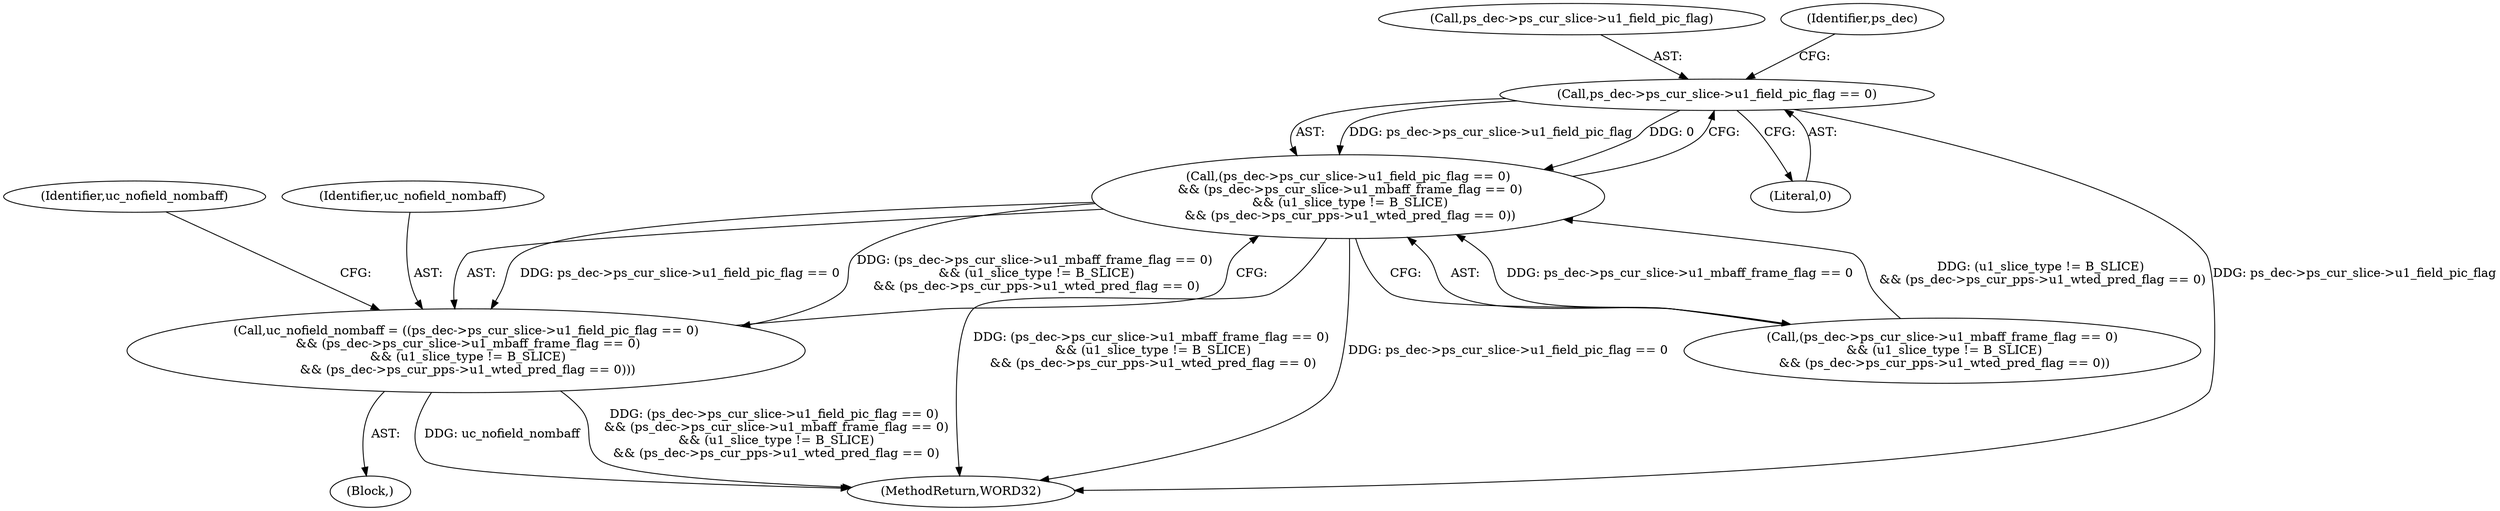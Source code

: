 digraph "0_Android_9a00f562a612d56e7b2b989d168647db900ba6cf_0@pointer" {
"1001728" [label="(Call,ps_dec->ps_cur_slice->u1_field_pic_flag == 0)"];
"1001727" [label="(Call,(ps_dec->ps_cur_slice->u1_field_pic_flag == 0)\n && (ps_dec->ps_cur_slice->u1_mbaff_frame_flag == 0)\n && (u1_slice_type != B_SLICE)\n && (ps_dec->ps_cur_pps->u1_wted_pred_flag == 0))"];
"1001725" [label="(Call,uc_nofield_nombaff = ((ps_dec->ps_cur_slice->u1_field_pic_flag == 0)\n && (ps_dec->ps_cur_slice->u1_mbaff_frame_flag == 0)\n && (u1_slice_type != B_SLICE)\n && (ps_dec->ps_cur_pps->u1_wted_pred_flag == 0)))"];
"1001734" [label="(Literal,0)"];
"1002568" [label="(MethodReturn,WORD32)"];
"1001723" [label="(Block,)"];
"1001728" [label="(Call,ps_dec->ps_cur_slice->u1_field_pic_flag == 0)"];
"1001755" [label="(Identifier,uc_nofield_nombaff)"];
"1001726" [label="(Identifier,uc_nofield_nombaff)"];
"1001729" [label="(Call,ps_dec->ps_cur_slice->u1_field_pic_flag)"];
"1001727" [label="(Call,(ps_dec->ps_cur_slice->u1_field_pic_flag == 0)\n && (ps_dec->ps_cur_slice->u1_mbaff_frame_flag == 0)\n && (u1_slice_type != B_SLICE)\n && (ps_dec->ps_cur_pps->u1_wted_pred_flag == 0))"];
"1001735" [label="(Call,(ps_dec->ps_cur_slice->u1_mbaff_frame_flag == 0)\n && (u1_slice_type != B_SLICE)\n && (ps_dec->ps_cur_pps->u1_wted_pred_flag == 0))"];
"1001739" [label="(Identifier,ps_dec)"];
"1001725" [label="(Call,uc_nofield_nombaff = ((ps_dec->ps_cur_slice->u1_field_pic_flag == 0)\n && (ps_dec->ps_cur_slice->u1_mbaff_frame_flag == 0)\n && (u1_slice_type != B_SLICE)\n && (ps_dec->ps_cur_pps->u1_wted_pred_flag == 0)))"];
"1001728" -> "1001727"  [label="AST: "];
"1001728" -> "1001734"  [label="CFG: "];
"1001729" -> "1001728"  [label="AST: "];
"1001734" -> "1001728"  [label="AST: "];
"1001739" -> "1001728"  [label="CFG: "];
"1001727" -> "1001728"  [label="CFG: "];
"1001728" -> "1002568"  [label="DDG: ps_dec->ps_cur_slice->u1_field_pic_flag"];
"1001728" -> "1001727"  [label="DDG: ps_dec->ps_cur_slice->u1_field_pic_flag"];
"1001728" -> "1001727"  [label="DDG: 0"];
"1001727" -> "1001725"  [label="AST: "];
"1001727" -> "1001735"  [label="CFG: "];
"1001735" -> "1001727"  [label="AST: "];
"1001725" -> "1001727"  [label="CFG: "];
"1001727" -> "1002568"  [label="DDG: (ps_dec->ps_cur_slice->u1_mbaff_frame_flag == 0)\n && (u1_slice_type != B_SLICE)\n && (ps_dec->ps_cur_pps->u1_wted_pred_flag == 0)"];
"1001727" -> "1002568"  [label="DDG: ps_dec->ps_cur_slice->u1_field_pic_flag == 0"];
"1001727" -> "1001725"  [label="DDG: ps_dec->ps_cur_slice->u1_field_pic_flag == 0"];
"1001727" -> "1001725"  [label="DDG: (ps_dec->ps_cur_slice->u1_mbaff_frame_flag == 0)\n && (u1_slice_type != B_SLICE)\n && (ps_dec->ps_cur_pps->u1_wted_pred_flag == 0)"];
"1001735" -> "1001727"  [label="DDG: ps_dec->ps_cur_slice->u1_mbaff_frame_flag == 0"];
"1001735" -> "1001727"  [label="DDG: (u1_slice_type != B_SLICE)\n && (ps_dec->ps_cur_pps->u1_wted_pred_flag == 0)"];
"1001725" -> "1001723"  [label="AST: "];
"1001726" -> "1001725"  [label="AST: "];
"1001755" -> "1001725"  [label="CFG: "];
"1001725" -> "1002568"  [label="DDG: uc_nofield_nombaff"];
"1001725" -> "1002568"  [label="DDG: (ps_dec->ps_cur_slice->u1_field_pic_flag == 0)\n && (ps_dec->ps_cur_slice->u1_mbaff_frame_flag == 0)\n && (u1_slice_type != B_SLICE)\n && (ps_dec->ps_cur_pps->u1_wted_pred_flag == 0)"];
}
